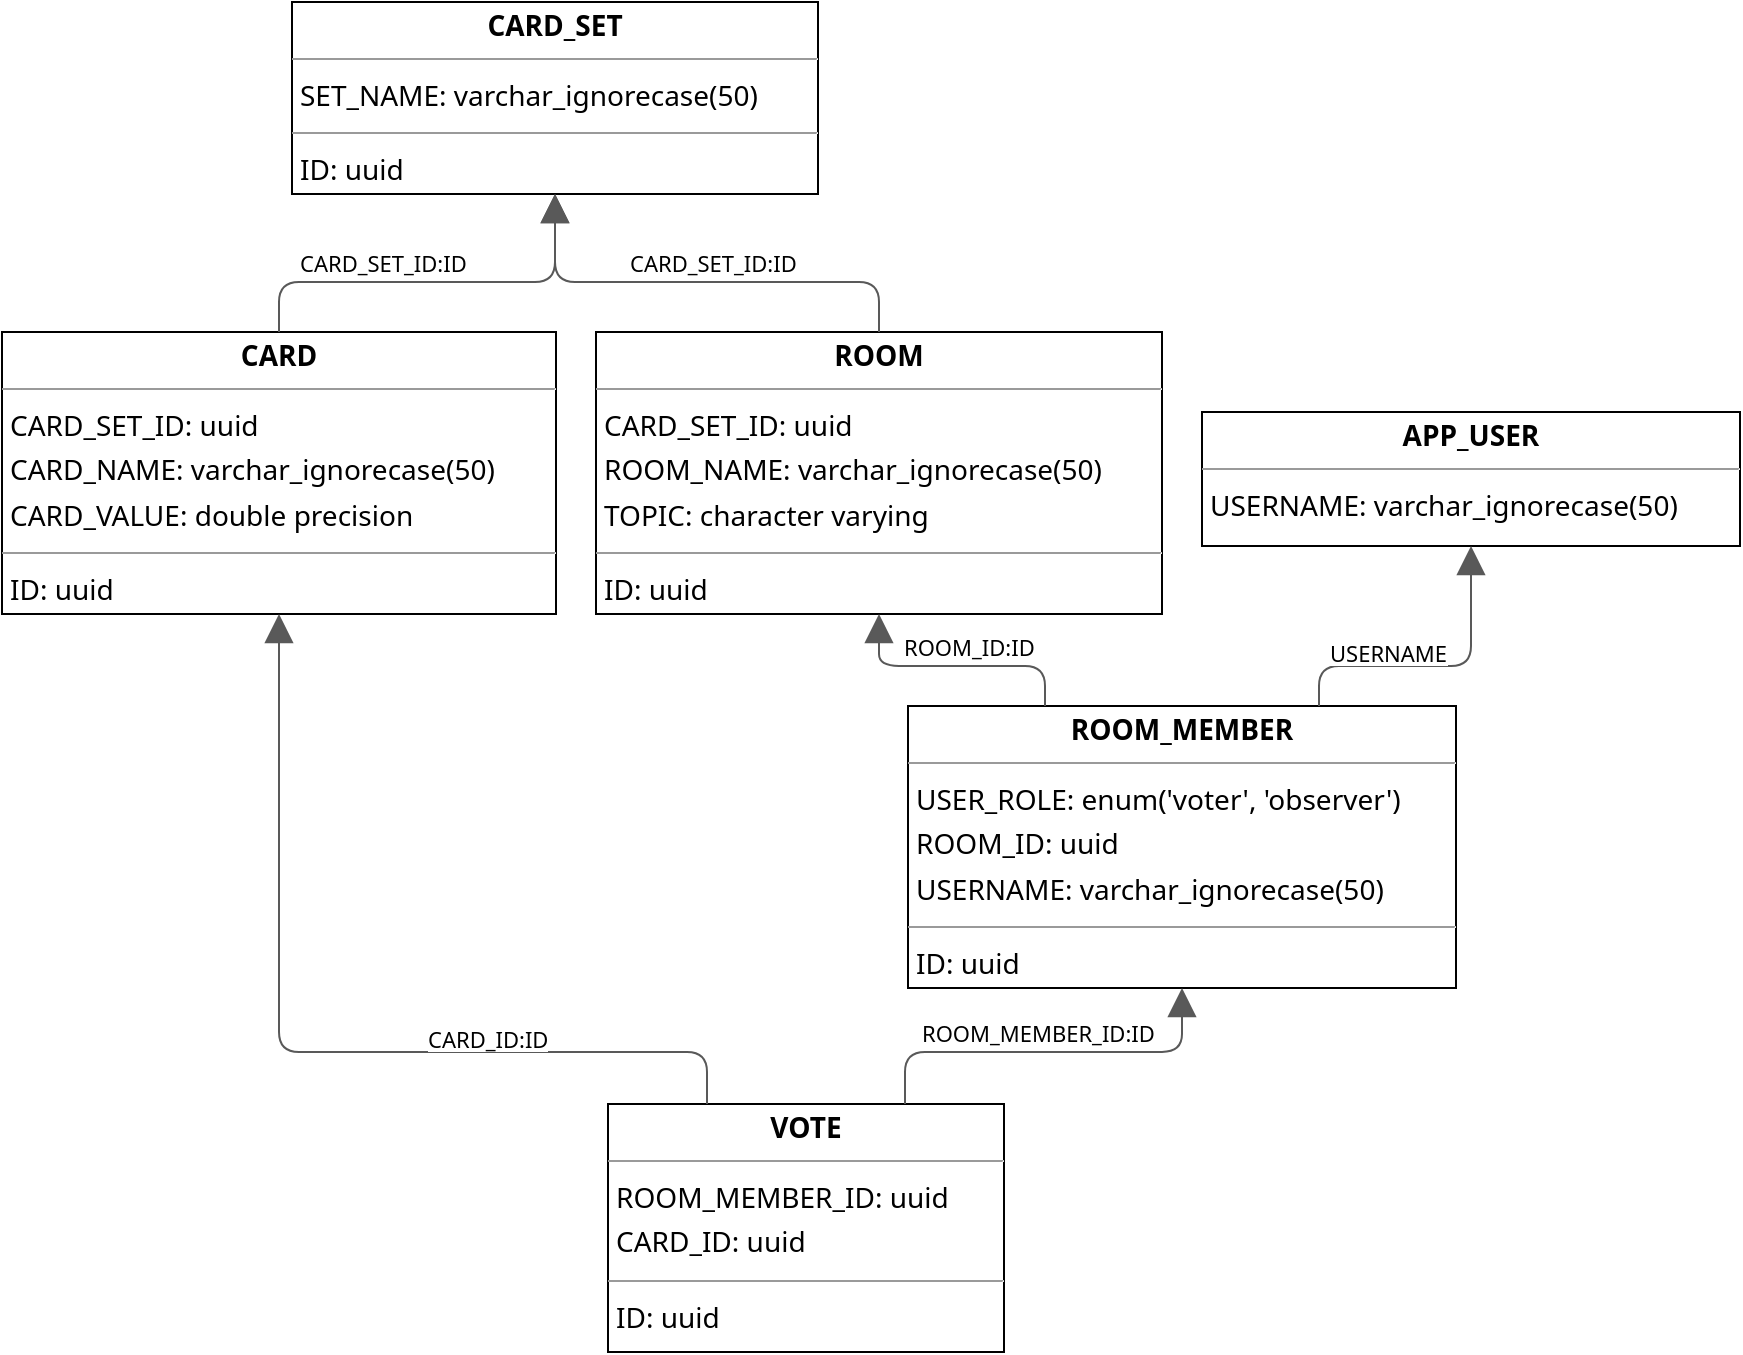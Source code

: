 <mxfile compressed="false" version="20.6.2" type="device">
  <diagram id="_Dd61Jrc0WL2eY-ciOkp" name="Page-1">
    <mxGraphModel dx="1822" dy="1226" grid="1" gridSize="10" guides="1" tooltips="1" connect="1" arrows="1" fold="1" page="0" pageScale="1" pageWidth="850" pageHeight="1100" background="none" math="0" shadow="0">
      <root>
        <mxCell id="0" />
        <mxCell id="1" parent="0" />
        <mxCell id="node1" value="&lt;p style=&quot;margin:0px;margin-top:4px;text-align:center;&quot;&gt;&lt;b&gt;APP_USER&lt;/b&gt;&lt;/p&gt;&lt;hr size=&quot;1&quot;&gt;&lt;p style=&quot;margin:0 0 0 4px;line-height:1.6;&quot;&gt; USERNAME: varchar_ignorecase(50)&lt;/p&gt;" style="verticalAlign=top;align=left;overflow=fill;fontSize=14;fontFamily=Noto Sans;html=1;rounded=0;shadow=0;comic=0;labelBackgroundColor=none;strokeWidth=1;strokeColor=default;fillColor=none;" parent="1" vertex="1">
          <mxGeometry x="458" y="30" width="269" height="67" as="geometry" />
        </mxCell>
        <mxCell id="node3" value="&lt;p style=&quot;margin:0px;margin-top:4px;text-align:center;&quot;&gt;&lt;b&gt;CARD&lt;/b&gt;&lt;/p&gt;&lt;hr size=&quot;1&quot;&gt;&lt;p style=&quot;margin:0 0 0 4px;line-height:1.6;&quot;&gt; CARD_SET_ID: uuid&lt;br&gt; CARD_NAME: varchar_ignorecase(50)&lt;br&gt; CARD_VALUE: double precision&lt;/p&gt;&lt;hr size=&quot;1&quot;&gt;&lt;p style=&quot;margin:0 0 0 4px;line-height:1.6;&quot;&gt; ID: uuid&lt;/p&gt;" style="verticalAlign=top;align=left;overflow=fill;fontSize=14;fontFamily=Noto Sans;html=1;rounded=0;shadow=0;comic=0;labelBackgroundColor=none;strokeWidth=1;fillColor=none;" parent="1" vertex="1">
          <mxGeometry x="-142" y="-10" width="277" height="141" as="geometry" />
        </mxCell>
        <mxCell id="node0" value="&lt;p style=&quot;margin:0px;margin-top:4px;text-align:center;&quot;&gt;&lt;b&gt;CARD_SET&lt;/b&gt;&lt;/p&gt;&lt;hr size=&quot;1&quot;&gt;&lt;p style=&quot;margin:0 0 0 4px;line-height:1.6;&quot;&gt; SET_NAME: varchar_ignorecase(50)&lt;/p&gt;&lt;hr size=&quot;1&quot;&gt;&lt;p style=&quot;margin:0 0 0 4px;line-height:1.6;&quot;&gt; ID: uuid&lt;/p&gt;" style="verticalAlign=top;align=left;overflow=fill;fontSize=14;fontFamily=Noto Sans;html=1;rounded=0;shadow=0;comic=0;labelBackgroundColor=none;strokeWidth=1;fillColor=none;" parent="1" vertex="1">
          <mxGeometry x="3" y="-175" width="263" height="96" as="geometry" />
        </mxCell>
        <mxCell id="node5" value="&lt;p style=&quot;margin:0px;margin-top:4px;text-align:center;&quot;&gt;&lt;b&gt;ROOM&lt;/b&gt;&lt;/p&gt;&lt;hr size=&quot;1&quot;&gt;&lt;p style=&quot;margin:0 0 0 4px;line-height:1.6;&quot;&gt; CARD_SET_ID: uuid&lt;br&gt; ROOM_NAME: varchar_ignorecase(50)&lt;br&gt; TOPIC: character varying&lt;/p&gt;&lt;hr size=&quot;1&quot;&gt;&lt;p style=&quot;margin:0 0 0 4px;line-height:1.6;&quot;&gt; ID: uuid&lt;/p&gt;" style="verticalAlign=top;align=left;overflow=fill;fontSize=14;fontFamily=Noto Sans;html=1;rounded=0;shadow=0;comic=0;labelBackgroundColor=none;strokeWidth=1;fillColor=none;" parent="1" vertex="1">
          <mxGeometry x="155" y="-10" width="283" height="141" as="geometry" />
        </mxCell>
        <mxCell id="node4" value="&lt;p style=&quot;margin:0px;margin-top:4px;text-align:center;&quot;&gt;&lt;b&gt;ROOM_MEMBER&lt;/b&gt;&lt;/p&gt;&lt;hr size=&quot;1&quot;&gt;&lt;p style=&quot;margin:0 0 0 4px;line-height:1.6;&quot;&gt; USER_ROLE: enum(&#39;voter&#39;, &#39;observer&#39;)&lt;br&gt; ROOM_ID: uuid&lt;br&gt; USERNAME: varchar_ignorecase(50)&lt;/p&gt;&lt;hr size=&quot;1&quot;&gt;&lt;p style=&quot;margin:0 0 0 4px;line-height:1.6;&quot;&gt; ID: uuid&lt;/p&gt;" style="verticalAlign=top;align=left;overflow=fill;fontSize=14;fontFamily=Noto Sans;html=1;rounded=0;shadow=0;comic=0;labelBackgroundColor=none;strokeWidth=1;fillColor=none;" parent="1" vertex="1">
          <mxGeometry x="311" y="177" width="274" height="141" as="geometry" />
        </mxCell>
        <mxCell id="node2" value="&lt;p style=&quot;margin:0px;margin-top:4px;text-align:center;&quot;&gt;&lt;b&gt;VOTE&lt;/b&gt;&lt;/p&gt;&lt;hr size=&quot;1&quot;&gt;&lt;p style=&quot;margin:0 0 0 4px;line-height:1.6;&quot;&gt; ROOM_MEMBER_ID: uuid&lt;br&gt; CARD_ID: uuid&lt;/p&gt;&lt;hr size=&quot;1&quot;&gt;&lt;p style=&quot;margin:0 0 0 4px;line-height:1.6;&quot;&gt; ID: uuid&lt;/p&gt;" style="verticalAlign=top;align=left;overflow=fill;fontSize=14;fontFamily=Noto Sans;html=1;rounded=0;shadow=0;comic=0;labelBackgroundColor=none;strokeWidth=1;fillColor=none;" parent="1" vertex="1">
          <mxGeometry x="161" y="376" width="198" height="124" as="geometry" />
        </mxCell>
        <mxCell id="edge3" value="" style="html=1;rounded=1;edgeStyle=orthogonalEdgeStyle;dashed=0;startArrow=none;endArrow=block;endSize=12;strokeColor=#595959;exitX=0.500;exitY=0.000;exitDx=0;exitDy=0;entryX=0.500;entryY=1.001;entryDx=0;entryDy=0;fontFamily=Noto Sans;" parent="1" source="node3" target="node0" edge="1">
          <mxGeometry width="50" height="50" relative="1" as="geometry">
            <Array as="points">
              <mxPoint x="-3" y="-35" />
              <mxPoint x="134" y="-35" />
            </Array>
          </mxGeometry>
        </mxCell>
        <mxCell id="label20" value="CARD_SET_ID:ID" style="edgeLabel;resizable=0;html=1;align=left;verticalAlign=top;strokeColor=default;fontFamily=Noto Sans;" parent="edge3" vertex="1" connectable="0">
          <mxGeometry x="5" y="-58" as="geometry" />
        </mxCell>
        <mxCell id="edge4" value="" style="html=1;rounded=1;edgeStyle=orthogonalEdgeStyle;dashed=0;startArrow=none;endArrow=block;endSize=12;strokeColor=#595959;exitX=0.500;exitY=0.000;exitDx=0;exitDy=0;entryX=0.500;entryY=1.001;entryDx=0;entryDy=0;fontFamily=Noto Sans;" parent="1" source="node5" target="node0" edge="1">
          <mxGeometry width="50" height="50" relative="1" as="geometry">
            <Array as="points">
              <mxPoint x="297" y="-35" />
              <mxPoint x="134" y="-35" />
            </Array>
          </mxGeometry>
        </mxCell>
        <mxCell id="label26" value="CARD_SET_ID:ID" style="edgeLabel;resizable=0;html=1;align=left;verticalAlign=top;strokeColor=default;fontFamily=Noto Sans;" parent="edge4" vertex="1" connectable="0">
          <mxGeometry x="170" y="-58" as="geometry" />
        </mxCell>
        <mxCell id="edge1" value="" style="html=1;rounded=1;edgeStyle=orthogonalEdgeStyle;dashed=0;startArrow=none;endArrow=block;endSize=12;strokeColor=#595959;exitX=0.750;exitY=0.000;exitDx=0;exitDy=0;entryX=0.500;entryY=1.001;entryDx=0;entryDy=0;fontFamily=Noto Sans;" parent="1" source="node4" target="node1" edge="1">
          <mxGeometry width="50" height="50" relative="1" as="geometry">
            <Array as="points">
              <mxPoint x="517" y="157" />
              <mxPoint x="593" y="157" />
            </Array>
          </mxGeometry>
        </mxCell>
        <mxCell id="label8" value="USERNAME" style="edgeLabel;resizable=0;html=1;align=left;verticalAlign=top;strokeColor=default;fontFamily=Noto Sans;" parent="edge1" vertex="1" connectable="0">
          <mxGeometry x="520" y="137" as="geometry" />
        </mxCell>
        <mxCell id="edge2" value="" style="html=1;rounded=1;edgeStyle=orthogonalEdgeStyle;dashed=0;startArrow=none;endArrow=block;endSize=12;strokeColor=#595959;exitX=0.250;exitY=0.000;exitDx=0;exitDy=0;entryX=0.500;entryY=1.000;entryDx=0;entryDy=0;fontFamily=Noto Sans;" parent="1" source="node4" target="node5" edge="1">
          <mxGeometry width="50" height="50" relative="1" as="geometry">
            <Array as="points">
              <mxPoint x="380" y="157" />
              <mxPoint x="297" y="157" />
            </Array>
          </mxGeometry>
        </mxCell>
        <mxCell id="label14" value="ROOM_ID:ID" style="edgeLabel;resizable=0;html=1;align=left;verticalAlign=top;strokeColor=default;fontFamily=Noto Sans;" parent="edge2" vertex="1" connectable="0">
          <mxGeometry x="307" y="134" as="geometry" />
        </mxCell>
        <mxCell id="edge5" value="" style="html=1;rounded=1;edgeStyle=orthogonalEdgeStyle;dashed=0;startArrow=none;endArrow=block;endSize=12;strokeColor=#595959;exitX=0.250;exitY=0.000;exitDx=0;exitDy=0;entryX=0.500;entryY=1.000;entryDx=0;entryDy=0;fontFamily=Noto Sans;" parent="1" source="node2" target="node3" edge="1">
          <mxGeometry width="50" height="50" relative="1" as="geometry">
            <Array as="points">
              <mxPoint x="211" y="350" />
              <mxPoint x="-3" y="350" />
            </Array>
          </mxGeometry>
        </mxCell>
        <mxCell id="label32" value="CARD_ID:ID" style="edgeLabel;resizable=0;html=1;align=left;verticalAlign=top;strokeColor=default;fontFamily=Noto Sans;" parent="edge5" vertex="1" connectable="0">
          <mxGeometry x="69" y="330" as="geometry" />
        </mxCell>
        <mxCell id="edge0" value="" style="html=1;rounded=1;edgeStyle=orthogonalEdgeStyle;dashed=0;startArrow=none;endArrow=block;endSize=12;strokeColor=#595959;exitX=0.750;exitY=0.000;exitDx=0;exitDy=0;entryX=0.500;entryY=1.000;entryDx=0;entryDy=0;fontFamily=Noto Sans;" parent="1" source="node2" target="node4" edge="1">
          <mxGeometry width="50" height="50" relative="1" as="geometry">
            <Array as="points">
              <mxPoint x="310" y="350" />
              <mxPoint x="448" y="350" />
            </Array>
          </mxGeometry>
        </mxCell>
        <mxCell id="label2" value="ROOM_MEMBER_ID:ID" style="edgeLabel;resizable=0;html=1;align=left;verticalAlign=top;strokeColor=default;fontFamily=Noto Sans;" parent="edge0" vertex="1" connectable="0">
          <mxGeometry x="316" y="327" as="geometry" />
        </mxCell>
      </root>
    </mxGraphModel>
  </diagram>
</mxfile>
